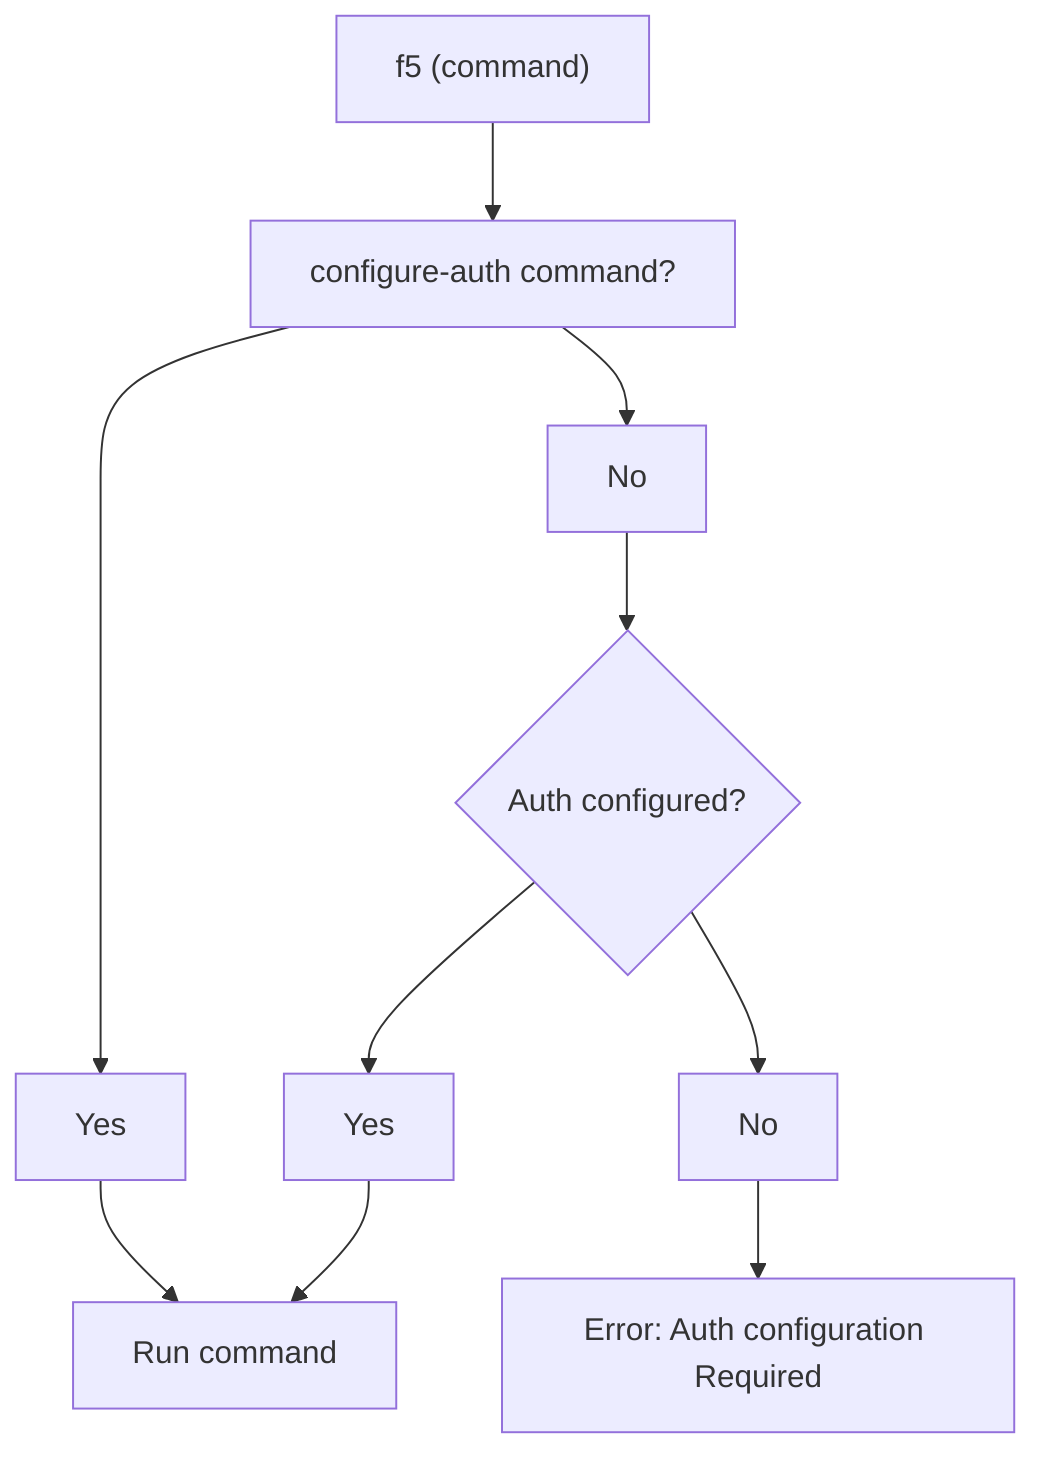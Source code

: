 graph TB
    init["f5 (command)"] --> login_cmd[configure-auth command?]
    login_cmd --> login_cmd_yes[Yes]
    login_cmd --> login_cmd_no[No]
    login_cmd_yes --> run_cmd[Run command]
    login_cmd_no --> cmd_bigip_logged_in{Auth configured?}
    cmd_bigip_logged_in --> cmd_bigip_run_cmd[Yes]
    cmd_bigip_logged_in --> cmd_bigip_login_required[No]
    cmd_bigip_run_cmd --> run_cmd
    cmd_bigip_login_required --> login_required[Error: Auth configuration Required]